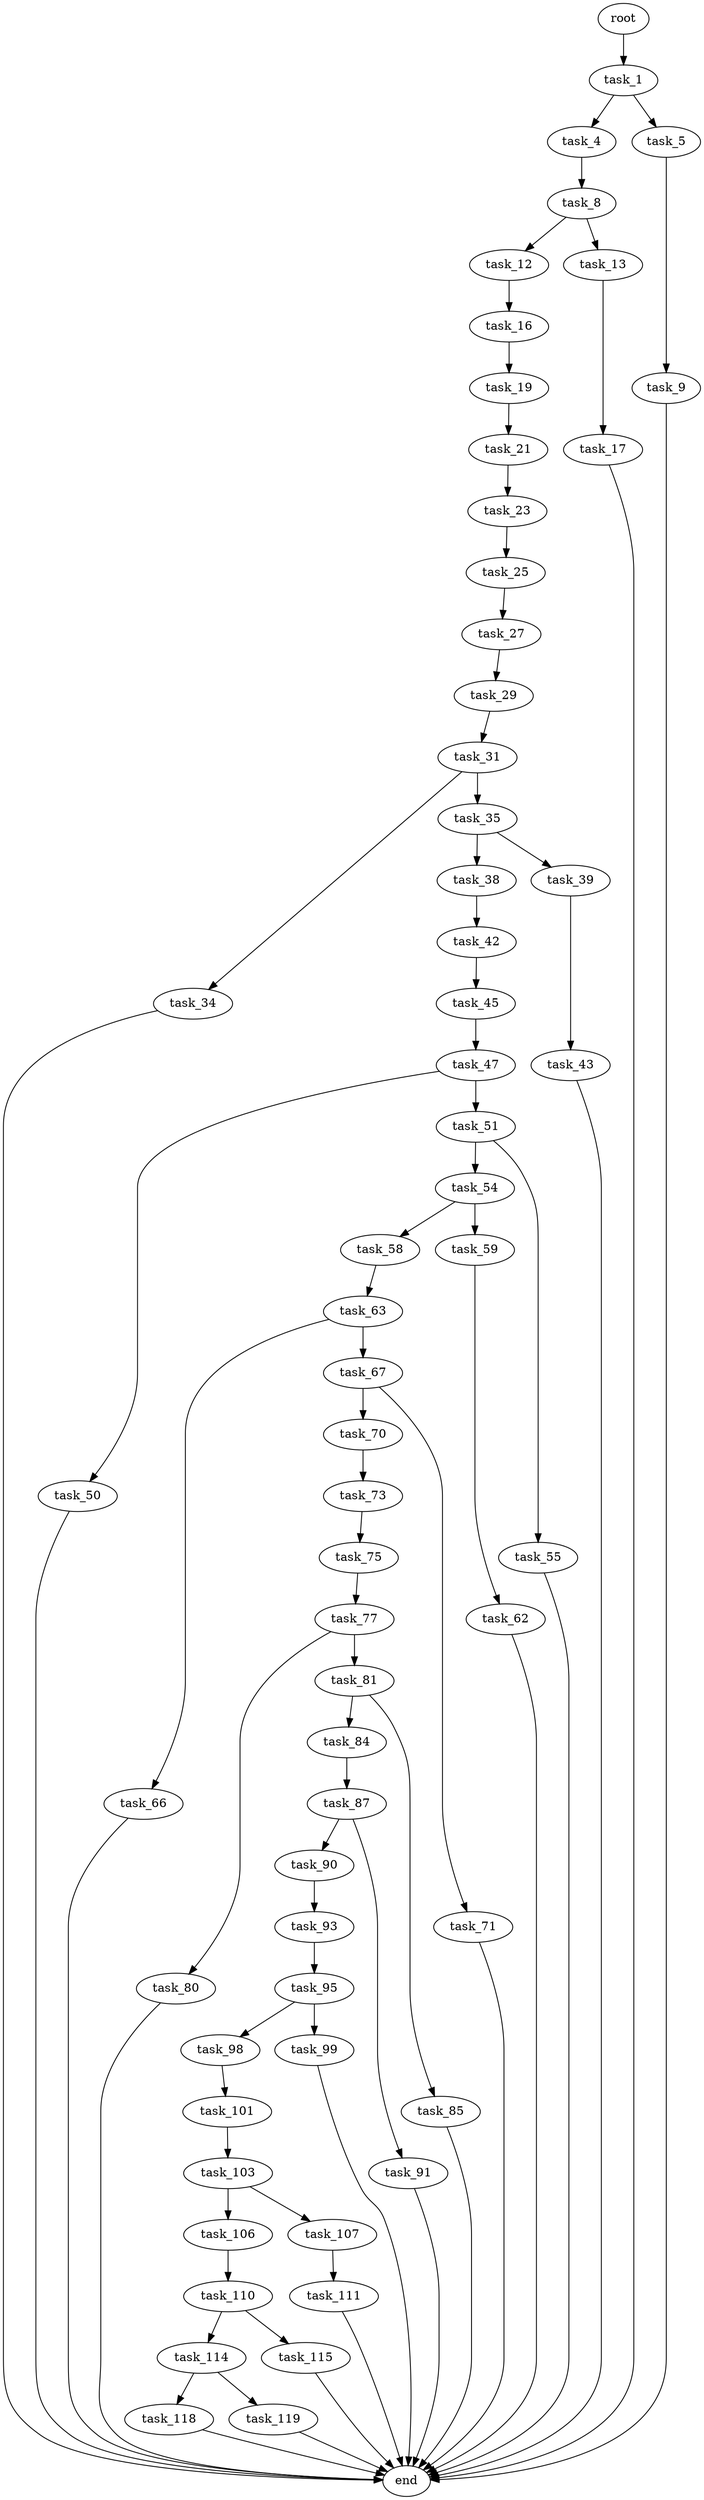 digraph G {
  root [size="0.000000"];
  task_1 [size="134217728000.000000"];
  task_4 [size="79018670832.000000"];
  task_5 [size="188997056496.000000"];
  task_8 [size="6128973783.000000"];
  task_9 [size="161133890651.000000"];
  task_12 [size="697298646686.000000"];
  task_13 [size="12754329464.000000"];
  end [size="0.000000"];
  task_16 [size="1606417356.000000"];
  task_17 [size="450232184599.000000"];
  task_19 [size="386703831800.000000"];
  task_21 [size="549755813888.000000"];
  task_23 [size="121032389023.000000"];
  task_25 [size="12857568660.000000"];
  task_27 [size="134217728000.000000"];
  task_29 [size="461954636512.000000"];
  task_31 [size="460070891984.000000"];
  task_34 [size="90866021609.000000"];
  task_35 [size="231928233984.000000"];
  task_38 [size="18928980222.000000"];
  task_39 [size="8589934592.000000"];
  task_42 [size="368293445632.000000"];
  task_43 [size="231928233984.000000"];
  task_45 [size="28991029248.000000"];
  task_47 [size="782757789696.000000"];
  task_50 [size="20377064472.000000"];
  task_51 [size="6633085148.000000"];
  task_54 [size="138624646464.000000"];
  task_55 [size="330259970803.000000"];
  task_58 [size="627692672139.000000"];
  task_59 [size="231881889147.000000"];
  task_63 [size="28991029248.000000"];
  task_62 [size="1580256207.000000"];
  task_66 [size="171116911920.000000"];
  task_67 [size="8315902278.000000"];
  task_70 [size="34353495066.000000"];
  task_71 [size="5970463832.000000"];
  task_73 [size="144843732490.000000"];
  task_75 [size="108684812361.000000"];
  task_77 [size="138145618488.000000"];
  task_80 [size="439158465129.000000"];
  task_81 [size="301970309881.000000"];
  task_84 [size="613135420092.000000"];
  task_85 [size="26071779584.000000"];
  task_87 [size="134217728000.000000"];
  task_90 [size="906185845705.000000"];
  task_91 [size="285872954061.000000"];
  task_93 [size="312150617428.000000"];
  task_95 [size="33397722271.000000"];
  task_98 [size="14763389141.000000"];
  task_99 [size="368293445632.000000"];
  task_101 [size="4387652377.000000"];
  task_103 [size="8589934592.000000"];
  task_106 [size="4208857741.000000"];
  task_107 [size="1073741824000.000000"];
  task_110 [size="28991029248.000000"];
  task_111 [size="10531937567.000000"];
  task_114 [size="541550856801.000000"];
  task_115 [size="27107179516.000000"];
  task_118 [size="115447917052.000000"];
  task_119 [size="193669538073.000000"];

  root -> task_1 [size="1.000000"];
  task_1 -> task_4 [size="209715200.000000"];
  task_1 -> task_5 [size="209715200.000000"];
  task_4 -> task_8 [size="134217728.000000"];
  task_5 -> task_9 [size="134217728.000000"];
  task_8 -> task_12 [size="679477248.000000"];
  task_8 -> task_13 [size="679477248.000000"];
  task_9 -> end [size="1.000000"];
  task_12 -> task_16 [size="679477248.000000"];
  task_13 -> task_17 [size="301989888.000000"];
  task_16 -> task_19 [size="33554432.000000"];
  task_17 -> end [size="1.000000"];
  task_19 -> task_21 [size="536870912.000000"];
  task_21 -> task_23 [size="536870912.000000"];
  task_23 -> task_25 [size="301989888.000000"];
  task_25 -> task_27 [size="411041792.000000"];
  task_27 -> task_29 [size="209715200.000000"];
  task_29 -> task_31 [size="301989888.000000"];
  task_31 -> task_34 [size="301989888.000000"];
  task_31 -> task_35 [size="301989888.000000"];
  task_34 -> end [size="1.000000"];
  task_35 -> task_38 [size="301989888.000000"];
  task_35 -> task_39 [size="301989888.000000"];
  task_38 -> task_42 [size="411041792.000000"];
  task_39 -> task_43 [size="33554432.000000"];
  task_42 -> task_45 [size="411041792.000000"];
  task_43 -> end [size="1.000000"];
  task_45 -> task_47 [size="75497472.000000"];
  task_47 -> task_50 [size="679477248.000000"];
  task_47 -> task_51 [size="679477248.000000"];
  task_50 -> end [size="1.000000"];
  task_51 -> task_54 [size="134217728.000000"];
  task_51 -> task_55 [size="134217728.000000"];
  task_54 -> task_58 [size="134217728.000000"];
  task_54 -> task_59 [size="134217728.000000"];
  task_55 -> end [size="1.000000"];
  task_58 -> task_63 [size="679477248.000000"];
  task_59 -> task_62 [size="209715200.000000"];
  task_63 -> task_66 [size="75497472.000000"];
  task_63 -> task_67 [size="75497472.000000"];
  task_62 -> end [size="1.000000"];
  task_66 -> end [size="1.000000"];
  task_67 -> task_70 [size="134217728.000000"];
  task_67 -> task_71 [size="134217728.000000"];
  task_70 -> task_73 [size="33554432.000000"];
  task_71 -> end [size="1.000000"];
  task_73 -> task_75 [size="301989888.000000"];
  task_75 -> task_77 [size="75497472.000000"];
  task_77 -> task_80 [size="134217728.000000"];
  task_77 -> task_81 [size="134217728.000000"];
  task_80 -> end [size="1.000000"];
  task_81 -> task_84 [size="679477248.000000"];
  task_81 -> task_85 [size="679477248.000000"];
  task_84 -> task_87 [size="536870912.000000"];
  task_85 -> end [size="1.000000"];
  task_87 -> task_90 [size="209715200.000000"];
  task_87 -> task_91 [size="209715200.000000"];
  task_90 -> task_93 [size="838860800.000000"];
  task_91 -> end [size="1.000000"];
  task_93 -> task_95 [size="536870912.000000"];
  task_95 -> task_98 [size="679477248.000000"];
  task_95 -> task_99 [size="679477248.000000"];
  task_98 -> task_101 [size="679477248.000000"];
  task_99 -> end [size="1.000000"];
  task_101 -> task_103 [size="75497472.000000"];
  task_103 -> task_106 [size="33554432.000000"];
  task_103 -> task_107 [size="33554432.000000"];
  task_106 -> task_110 [size="209715200.000000"];
  task_107 -> task_111 [size="838860800.000000"];
  task_110 -> task_114 [size="75497472.000000"];
  task_110 -> task_115 [size="75497472.000000"];
  task_111 -> end [size="1.000000"];
  task_114 -> task_118 [size="411041792.000000"];
  task_114 -> task_119 [size="411041792.000000"];
  task_115 -> end [size="1.000000"];
  task_118 -> end [size="1.000000"];
  task_119 -> end [size="1.000000"];
}
